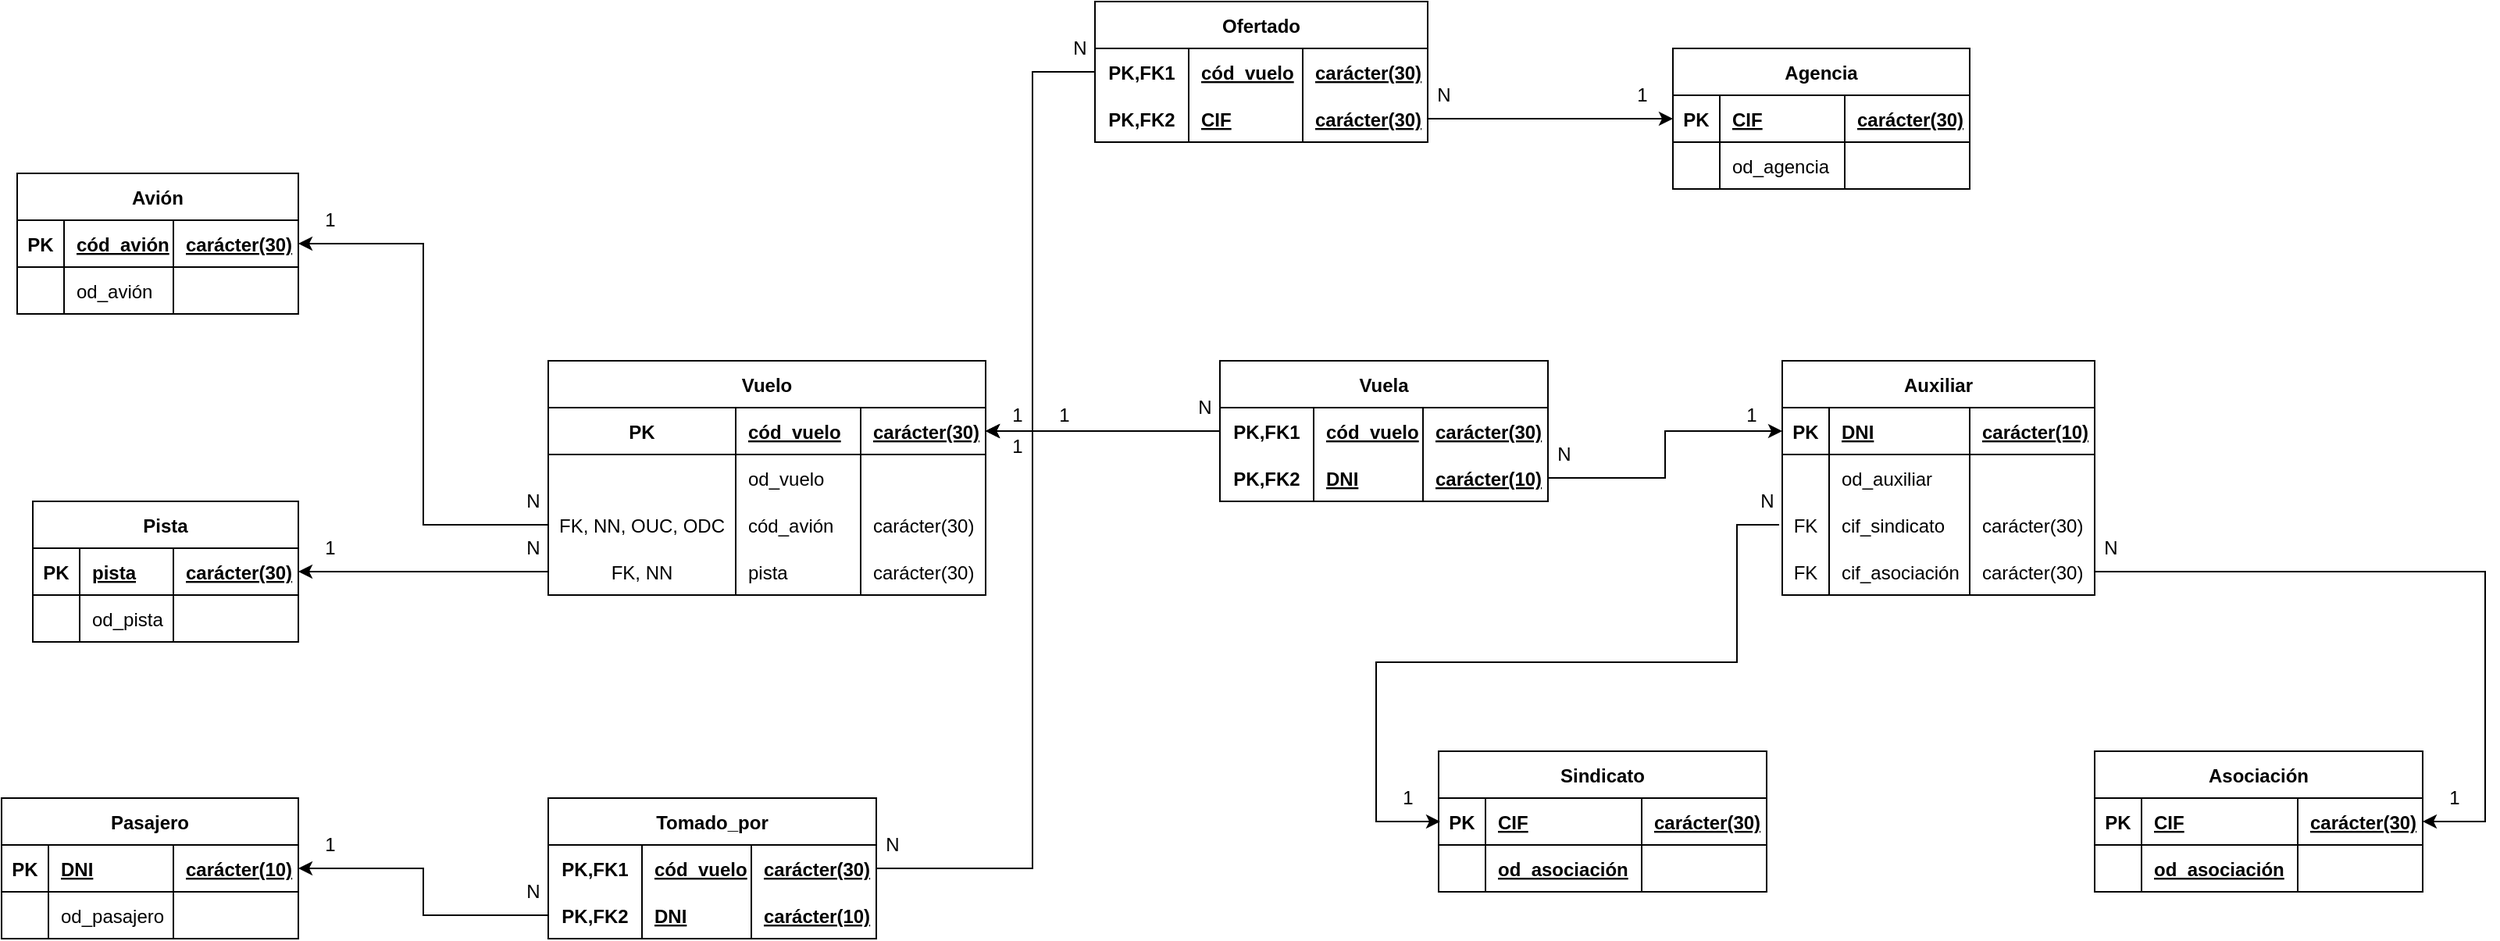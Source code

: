 <mxfile version="15.8.2" type="google"><diagram id="mIdc4ZyRN0fHb3eMArfM" name="Page-1"><mxGraphModel dx="2997" dy="2374" grid="1" gridSize="10" guides="1" tooltips="1" connect="1" arrows="1" fold="1" page="1" pageScale="1" pageWidth="827" pageHeight="1169" math="0" shadow="0"><root><mxCell id="0"/><mxCell id="1" parent="0"/><mxCell id="EIk-ehqDTiEbXfezY43J-1" value="Vuelo" style="shape=table;startSize=30;container=1;collapsible=1;childLayout=tableLayout;fixedRows=1;rowLines=0;fontStyle=1;align=center;resizeLast=1;" vertex="1" parent="1"><mxGeometry x="280" y="200" width="280" height="150" as="geometry"/></mxCell><mxCell id="EIk-ehqDTiEbXfezY43J-2" value="" style="shape=partialRectangle;collapsible=0;dropTarget=0;pointerEvents=0;fillColor=none;top=0;left=0;bottom=1;right=0;points=[[0,0.5],[1,0.5]];portConstraint=eastwest;" vertex="1" parent="EIk-ehqDTiEbXfezY43J-1"><mxGeometry y="30" width="280" height="30" as="geometry"/></mxCell><mxCell id="EIk-ehqDTiEbXfezY43J-3" value="PK" style="shape=partialRectangle;connectable=0;fillColor=none;top=0;left=0;bottom=0;right=0;fontStyle=1;overflow=hidden;" vertex="1" parent="EIk-ehqDTiEbXfezY43J-2"><mxGeometry width="120" height="30" as="geometry"><mxRectangle width="120" height="30" as="alternateBounds"/></mxGeometry></mxCell><mxCell id="EIk-ehqDTiEbXfezY43J-4" value="cód_vuelo" style="shape=partialRectangle;connectable=0;fillColor=none;top=0;left=0;bottom=0;right=0;align=left;spacingLeft=6;fontStyle=5;overflow=hidden;" vertex="1" parent="EIk-ehqDTiEbXfezY43J-2"><mxGeometry x="120" width="80" height="30" as="geometry"><mxRectangle width="80" height="30" as="alternateBounds"/></mxGeometry></mxCell><mxCell id="EIk-ehqDTiEbXfezY43J-14" value="carácter(30)" style="shape=partialRectangle;connectable=0;fillColor=none;top=0;left=0;bottom=0;right=0;align=left;spacingLeft=6;fontStyle=5;overflow=hidden;" vertex="1" parent="EIk-ehqDTiEbXfezY43J-2"><mxGeometry x="200" width="80" height="30" as="geometry"><mxRectangle width="80" height="30" as="alternateBounds"/></mxGeometry></mxCell><mxCell id="EIk-ehqDTiEbXfezY43J-221" style="shape=partialRectangle;collapsible=0;dropTarget=0;pointerEvents=0;fillColor=none;top=0;left=0;bottom=0;right=0;points=[[0,0.5],[1,0.5]];portConstraint=eastwest;" vertex="1" parent="EIk-ehqDTiEbXfezY43J-1"><mxGeometry y="60" width="280" height="30" as="geometry"/></mxCell><mxCell id="EIk-ehqDTiEbXfezY43J-222" style="shape=partialRectangle;connectable=0;fillColor=none;top=0;left=0;bottom=0;right=0;editable=1;overflow=hidden;" vertex="1" parent="EIk-ehqDTiEbXfezY43J-221"><mxGeometry width="120" height="30" as="geometry"><mxRectangle width="120" height="30" as="alternateBounds"/></mxGeometry></mxCell><mxCell id="EIk-ehqDTiEbXfezY43J-223" value="od_vuelo" style="shape=partialRectangle;connectable=0;fillColor=none;top=0;left=0;bottom=0;right=0;align=left;spacingLeft=6;overflow=hidden;" vertex="1" parent="EIk-ehqDTiEbXfezY43J-221"><mxGeometry x="120" width="80" height="30" as="geometry"><mxRectangle width="80" height="30" as="alternateBounds"/></mxGeometry></mxCell><mxCell id="EIk-ehqDTiEbXfezY43J-224" style="shape=partialRectangle;connectable=0;fillColor=none;top=0;left=0;bottom=0;right=0;align=left;spacingLeft=6;overflow=hidden;" vertex="1" parent="EIk-ehqDTiEbXfezY43J-221"><mxGeometry x="200" width="80" height="30" as="geometry"><mxRectangle width="80" height="30" as="alternateBounds"/></mxGeometry></mxCell><mxCell id="EIk-ehqDTiEbXfezY43J-5" value="" style="shape=partialRectangle;collapsible=0;dropTarget=0;pointerEvents=0;fillColor=none;top=0;left=0;bottom=0;right=0;points=[[0,0.5],[1,0.5]];portConstraint=eastwest;" vertex="1" parent="EIk-ehqDTiEbXfezY43J-1"><mxGeometry y="90" width="280" height="30" as="geometry"/></mxCell><mxCell id="EIk-ehqDTiEbXfezY43J-6" value="FK, NN, OUC, ODC" style="shape=partialRectangle;connectable=0;fillColor=none;top=0;left=0;bottom=0;right=0;editable=1;overflow=hidden;" vertex="1" parent="EIk-ehqDTiEbXfezY43J-5"><mxGeometry width="120" height="30" as="geometry"><mxRectangle width="120" height="30" as="alternateBounds"/></mxGeometry></mxCell><mxCell id="EIk-ehqDTiEbXfezY43J-7" value="cód_avión" style="shape=partialRectangle;connectable=0;fillColor=none;top=0;left=0;bottom=0;right=0;align=left;spacingLeft=6;overflow=hidden;" vertex="1" parent="EIk-ehqDTiEbXfezY43J-5"><mxGeometry x="120" width="80" height="30" as="geometry"><mxRectangle width="80" height="30" as="alternateBounds"/></mxGeometry></mxCell><mxCell id="EIk-ehqDTiEbXfezY43J-15" value="carácter(30)" style="shape=partialRectangle;connectable=0;fillColor=none;top=0;left=0;bottom=0;right=0;align=left;spacingLeft=6;overflow=hidden;" vertex="1" parent="EIk-ehqDTiEbXfezY43J-5"><mxGeometry x="200" width="80" height="30" as="geometry"><mxRectangle width="80" height="30" as="alternateBounds"/></mxGeometry></mxCell><mxCell id="EIk-ehqDTiEbXfezY43J-8" value="" style="shape=partialRectangle;collapsible=0;dropTarget=0;pointerEvents=0;fillColor=none;top=0;left=0;bottom=0;right=0;points=[[0,0.5],[1,0.5]];portConstraint=eastwest;" vertex="1" parent="EIk-ehqDTiEbXfezY43J-1"><mxGeometry y="120" width="280" height="30" as="geometry"/></mxCell><mxCell id="EIk-ehqDTiEbXfezY43J-9" value="FK, NN" style="shape=partialRectangle;connectable=0;fillColor=none;top=0;left=0;bottom=0;right=0;editable=1;overflow=hidden;" vertex="1" parent="EIk-ehqDTiEbXfezY43J-8"><mxGeometry width="120" height="30" as="geometry"><mxRectangle width="120" height="30" as="alternateBounds"/></mxGeometry></mxCell><mxCell id="EIk-ehqDTiEbXfezY43J-10" value="pista" style="shape=partialRectangle;connectable=0;fillColor=none;top=0;left=0;bottom=0;right=0;align=left;spacingLeft=6;overflow=hidden;" vertex="1" parent="EIk-ehqDTiEbXfezY43J-8"><mxGeometry x="120" width="80" height="30" as="geometry"><mxRectangle width="80" height="30" as="alternateBounds"/></mxGeometry></mxCell><mxCell id="EIk-ehqDTiEbXfezY43J-16" value="carácter(30)" style="shape=partialRectangle;connectable=0;fillColor=none;top=0;left=0;bottom=0;right=0;align=left;spacingLeft=6;overflow=hidden;" vertex="1" parent="EIk-ehqDTiEbXfezY43J-8"><mxGeometry x="200" width="80" height="30" as="geometry"><mxRectangle width="80" height="30" as="alternateBounds"/></mxGeometry></mxCell><mxCell id="EIk-ehqDTiEbXfezY43J-18" value="Avión" style="shape=table;startSize=30;container=1;collapsible=1;childLayout=tableLayout;fixedRows=1;rowLines=0;fontStyle=1;align=center;resizeLast=1;" vertex="1" parent="1"><mxGeometry x="-60" y="80" width="180" height="90" as="geometry"/></mxCell><mxCell id="EIk-ehqDTiEbXfezY43J-19" value="" style="shape=partialRectangle;collapsible=0;dropTarget=0;pointerEvents=0;fillColor=none;top=0;left=0;bottom=1;right=0;points=[[0,0.5],[1,0.5]];portConstraint=eastwest;" vertex="1" parent="EIk-ehqDTiEbXfezY43J-18"><mxGeometry y="30" width="180" height="30" as="geometry"/></mxCell><mxCell id="EIk-ehqDTiEbXfezY43J-20" value="PK" style="shape=partialRectangle;connectable=0;fillColor=none;top=0;left=0;bottom=0;right=0;fontStyle=1;overflow=hidden;" vertex="1" parent="EIk-ehqDTiEbXfezY43J-19"><mxGeometry width="30" height="30" as="geometry"><mxRectangle width="30" height="30" as="alternateBounds"/></mxGeometry></mxCell><mxCell id="EIk-ehqDTiEbXfezY43J-21" value="cód_avión" style="shape=partialRectangle;connectable=0;fillColor=none;top=0;left=0;bottom=0;right=0;align=left;spacingLeft=6;fontStyle=5;overflow=hidden;" vertex="1" parent="EIk-ehqDTiEbXfezY43J-19"><mxGeometry x="30" width="70" height="30" as="geometry"><mxRectangle width="70" height="30" as="alternateBounds"/></mxGeometry></mxCell><mxCell id="EIk-ehqDTiEbXfezY43J-31" value="carácter(30)" style="shape=partialRectangle;connectable=0;fillColor=none;top=0;left=0;bottom=0;right=0;align=left;spacingLeft=6;fontStyle=5;overflow=hidden;" vertex="1" parent="EIk-ehqDTiEbXfezY43J-19"><mxGeometry x="100" width="80" height="30" as="geometry"><mxRectangle width="80" height="30" as="alternateBounds"/></mxGeometry></mxCell><mxCell id="EIk-ehqDTiEbXfezY43J-237" value="" style="shape=partialRectangle;collapsible=0;dropTarget=0;pointerEvents=0;fillColor=none;top=0;left=0;bottom=0;right=0;points=[[0,0.5],[1,0.5]];portConstraint=eastwest;" vertex="1" parent="EIk-ehqDTiEbXfezY43J-18"><mxGeometry y="60" width="180" height="30" as="geometry"/></mxCell><mxCell id="EIk-ehqDTiEbXfezY43J-238" value="" style="shape=partialRectangle;connectable=0;fillColor=none;top=0;left=0;bottom=0;right=0;fontStyle=0;overflow=hidden;" vertex="1" parent="EIk-ehqDTiEbXfezY43J-237"><mxGeometry width="30" height="30" as="geometry"><mxRectangle width="30" height="30" as="alternateBounds"/></mxGeometry></mxCell><mxCell id="EIk-ehqDTiEbXfezY43J-239" value="od_avión" style="shape=partialRectangle;connectable=0;fillColor=none;top=0;left=0;bottom=0;right=0;align=left;spacingLeft=6;fontStyle=0;overflow=hidden;" vertex="1" parent="EIk-ehqDTiEbXfezY43J-237"><mxGeometry x="30" width="70" height="30" as="geometry"><mxRectangle width="70" height="30" as="alternateBounds"/></mxGeometry></mxCell><mxCell id="EIk-ehqDTiEbXfezY43J-240" value="" style="shape=partialRectangle;connectable=0;fillColor=none;top=0;left=0;bottom=0;right=0;align=left;spacingLeft=6;fontStyle=0;overflow=hidden;" vertex="1" parent="EIk-ehqDTiEbXfezY43J-237"><mxGeometry x="100" width="80" height="30" as="geometry"><mxRectangle width="80" height="30" as="alternateBounds"/></mxGeometry></mxCell><mxCell id="EIk-ehqDTiEbXfezY43J-52" value="Pista" style="shape=table;startSize=30;container=1;collapsible=1;childLayout=tableLayout;fixedRows=1;rowLines=0;fontStyle=1;align=center;resizeLast=1;" vertex="1" parent="1"><mxGeometry x="-50" y="290" width="170" height="90" as="geometry"/></mxCell><mxCell id="EIk-ehqDTiEbXfezY43J-53" value="" style="shape=partialRectangle;collapsible=0;dropTarget=0;pointerEvents=0;fillColor=none;top=0;left=0;bottom=1;right=0;points=[[0,0.5],[1,0.5]];portConstraint=eastwest;" vertex="1" parent="EIk-ehqDTiEbXfezY43J-52"><mxGeometry y="30" width="170" height="30" as="geometry"/></mxCell><mxCell id="EIk-ehqDTiEbXfezY43J-54" value="PK" style="shape=partialRectangle;connectable=0;fillColor=none;top=0;left=0;bottom=0;right=0;fontStyle=1;overflow=hidden;" vertex="1" parent="EIk-ehqDTiEbXfezY43J-53"><mxGeometry width="30" height="30" as="geometry"><mxRectangle width="30" height="30" as="alternateBounds"/></mxGeometry></mxCell><mxCell id="EIk-ehqDTiEbXfezY43J-55" value="pista" style="shape=partialRectangle;connectable=0;fillColor=none;top=0;left=0;bottom=0;right=0;align=left;spacingLeft=6;fontStyle=5;overflow=hidden;" vertex="1" parent="EIk-ehqDTiEbXfezY43J-53"><mxGeometry x="30" width="60" height="30" as="geometry"><mxRectangle width="60" height="30" as="alternateBounds"/></mxGeometry></mxCell><mxCell id="EIk-ehqDTiEbXfezY43J-65" value="carácter(30)" style="shape=partialRectangle;connectable=0;fillColor=none;top=0;left=0;bottom=0;right=0;align=left;spacingLeft=6;fontStyle=5;overflow=hidden;" vertex="1" parent="EIk-ehqDTiEbXfezY43J-53"><mxGeometry x="90" width="80" height="30" as="geometry"><mxRectangle width="80" height="30" as="alternateBounds"/></mxGeometry></mxCell><mxCell id="EIk-ehqDTiEbXfezY43J-245" value="" style="shape=partialRectangle;collapsible=0;dropTarget=0;pointerEvents=0;fillColor=none;top=0;left=0;bottom=0;right=0;points=[[0,0.5],[1,0.5]];portConstraint=eastwest;" vertex="1" parent="EIk-ehqDTiEbXfezY43J-52"><mxGeometry y="60" width="170" height="30" as="geometry"/></mxCell><mxCell id="EIk-ehqDTiEbXfezY43J-246" value="" style="shape=partialRectangle;connectable=0;fillColor=none;top=0;left=0;bottom=0;right=0;editable=1;overflow=hidden;" vertex="1" parent="EIk-ehqDTiEbXfezY43J-245"><mxGeometry width="30" height="30" as="geometry"><mxRectangle width="30" height="30" as="alternateBounds"/></mxGeometry></mxCell><mxCell id="EIk-ehqDTiEbXfezY43J-247" value="od_pista" style="shape=partialRectangle;connectable=0;fillColor=none;top=0;left=0;bottom=0;right=0;align=left;spacingLeft=6;overflow=hidden;" vertex="1" parent="EIk-ehqDTiEbXfezY43J-245"><mxGeometry x="30" width="60" height="30" as="geometry"><mxRectangle width="60" height="30" as="alternateBounds"/></mxGeometry></mxCell><mxCell id="EIk-ehqDTiEbXfezY43J-248" value="" style="shape=partialRectangle;connectable=0;fillColor=none;top=0;left=0;bottom=0;right=0;align=left;spacingLeft=6;overflow=hidden;" vertex="1" parent="EIk-ehqDTiEbXfezY43J-245"><mxGeometry x="90" width="80" height="30" as="geometry"><mxRectangle width="80" height="30" as="alternateBounds"/></mxGeometry></mxCell><mxCell id="EIk-ehqDTiEbXfezY43J-69" value="Ofertado" style="shape=table;startSize=30;container=1;collapsible=1;childLayout=tableLayout;fixedRows=1;rowLines=0;fontStyle=1;align=center;resizeLast=1;" vertex="1" parent="1"><mxGeometry x="630" y="-30" width="213" height="90" as="geometry"/></mxCell><mxCell id="EIk-ehqDTiEbXfezY43J-70" value="" style="shape=partialRectangle;collapsible=0;dropTarget=0;pointerEvents=0;fillColor=none;top=0;left=0;bottom=0;right=0;points=[[0,0.5],[1,0.5]];portConstraint=eastwest;" vertex="1" parent="EIk-ehqDTiEbXfezY43J-69"><mxGeometry y="30" width="213" height="30" as="geometry"/></mxCell><mxCell id="EIk-ehqDTiEbXfezY43J-71" value="PK,FK1" style="shape=partialRectangle;connectable=0;fillColor=none;top=0;left=0;bottom=0;right=0;fontStyle=1;overflow=hidden;" vertex="1" parent="EIk-ehqDTiEbXfezY43J-70"><mxGeometry width="60" height="30" as="geometry"><mxRectangle width="60" height="30" as="alternateBounds"/></mxGeometry></mxCell><mxCell id="EIk-ehqDTiEbXfezY43J-72" value="cód_vuelo" style="shape=partialRectangle;connectable=0;fillColor=none;top=0;left=0;bottom=0;right=0;align=left;spacingLeft=6;fontStyle=5;overflow=hidden;" vertex="1" parent="EIk-ehqDTiEbXfezY43J-70"><mxGeometry x="60" width="73" height="30" as="geometry"><mxRectangle width="73" height="30" as="alternateBounds"/></mxGeometry></mxCell><mxCell id="EIk-ehqDTiEbXfezY43J-82" value="carácter(30)" style="shape=partialRectangle;connectable=0;fillColor=none;top=0;left=0;bottom=0;right=0;align=left;spacingLeft=6;fontStyle=5;overflow=hidden;" vertex="1" parent="EIk-ehqDTiEbXfezY43J-70"><mxGeometry x="133" width="80" height="30" as="geometry"><mxRectangle width="80" height="30" as="alternateBounds"/></mxGeometry></mxCell><mxCell id="EIk-ehqDTiEbXfezY43J-73" value="" style="shape=partialRectangle;collapsible=0;dropTarget=0;pointerEvents=0;fillColor=none;top=0;left=0;bottom=1;right=0;points=[[0,0.5],[1,0.5]];portConstraint=eastwest;" vertex="1" parent="EIk-ehqDTiEbXfezY43J-69"><mxGeometry y="60" width="213" height="30" as="geometry"/></mxCell><mxCell id="EIk-ehqDTiEbXfezY43J-74" value="PK,FK2" style="shape=partialRectangle;connectable=0;fillColor=none;top=0;left=0;bottom=0;right=0;fontStyle=1;overflow=hidden;" vertex="1" parent="EIk-ehqDTiEbXfezY43J-73"><mxGeometry width="60" height="30" as="geometry"><mxRectangle width="60" height="30" as="alternateBounds"/></mxGeometry></mxCell><mxCell id="EIk-ehqDTiEbXfezY43J-75" value="CIF" style="shape=partialRectangle;connectable=0;fillColor=none;top=0;left=0;bottom=0;right=0;align=left;spacingLeft=6;fontStyle=5;overflow=hidden;" vertex="1" parent="EIk-ehqDTiEbXfezY43J-73"><mxGeometry x="60" width="73" height="30" as="geometry"><mxRectangle width="73" height="30" as="alternateBounds"/></mxGeometry></mxCell><mxCell id="EIk-ehqDTiEbXfezY43J-83" value="carácter(30)" style="shape=partialRectangle;connectable=0;fillColor=none;top=0;left=0;bottom=0;right=0;align=left;spacingLeft=6;fontStyle=5;overflow=hidden;" vertex="1" parent="EIk-ehqDTiEbXfezY43J-73"><mxGeometry x="133" width="80" height="30" as="geometry"><mxRectangle width="80" height="30" as="alternateBounds"/></mxGeometry></mxCell><mxCell id="EIk-ehqDTiEbXfezY43J-86" value="Agencia" style="shape=table;startSize=30;container=1;collapsible=1;childLayout=tableLayout;fixedRows=1;rowLines=0;fontStyle=1;align=center;resizeLast=1;" vertex="1" parent="1"><mxGeometry x="1000" width="190" height="90" as="geometry"/></mxCell><mxCell id="EIk-ehqDTiEbXfezY43J-87" value="" style="shape=partialRectangle;collapsible=0;dropTarget=0;pointerEvents=0;fillColor=none;top=0;left=0;bottom=1;right=0;points=[[0,0.5],[1,0.5]];portConstraint=eastwest;" vertex="1" parent="EIk-ehqDTiEbXfezY43J-86"><mxGeometry y="30" width="190" height="30" as="geometry"/></mxCell><mxCell id="EIk-ehqDTiEbXfezY43J-88" value="PK" style="shape=partialRectangle;connectable=0;fillColor=none;top=0;left=0;bottom=0;right=0;fontStyle=1;overflow=hidden;" vertex="1" parent="EIk-ehqDTiEbXfezY43J-87"><mxGeometry width="30" height="30" as="geometry"><mxRectangle width="30" height="30" as="alternateBounds"/></mxGeometry></mxCell><mxCell id="EIk-ehqDTiEbXfezY43J-89" value="CIF" style="shape=partialRectangle;connectable=0;fillColor=none;top=0;left=0;bottom=0;right=0;align=left;spacingLeft=6;fontStyle=5;overflow=hidden;" vertex="1" parent="EIk-ehqDTiEbXfezY43J-87"><mxGeometry x="30" width="80" height="30" as="geometry"><mxRectangle width="80" height="30" as="alternateBounds"/></mxGeometry></mxCell><mxCell id="EIk-ehqDTiEbXfezY43J-99" value="carácter(30)" style="shape=partialRectangle;connectable=0;fillColor=none;top=0;left=0;bottom=0;right=0;align=left;spacingLeft=6;fontStyle=5;overflow=hidden;" vertex="1" parent="EIk-ehqDTiEbXfezY43J-87"><mxGeometry x="110" width="80" height="30" as="geometry"><mxRectangle width="80" height="30" as="alternateBounds"/></mxGeometry></mxCell><mxCell id="EIk-ehqDTiEbXfezY43J-249" value="" style="shape=partialRectangle;collapsible=0;dropTarget=0;pointerEvents=0;fillColor=none;top=0;left=0;bottom=0;right=0;points=[[0,0.5],[1,0.5]];portConstraint=eastwest;" vertex="1" parent="EIk-ehqDTiEbXfezY43J-86"><mxGeometry y="60" width="190" height="30" as="geometry"/></mxCell><mxCell id="EIk-ehqDTiEbXfezY43J-250" value="" style="shape=partialRectangle;connectable=0;fillColor=none;top=0;left=0;bottom=0;right=0;editable=1;overflow=hidden;" vertex="1" parent="EIk-ehqDTiEbXfezY43J-249"><mxGeometry width="30" height="30" as="geometry"><mxRectangle width="30" height="30" as="alternateBounds"/></mxGeometry></mxCell><mxCell id="EIk-ehqDTiEbXfezY43J-251" value="od_agencia" style="shape=partialRectangle;connectable=0;fillColor=none;top=0;left=0;bottom=0;right=0;align=left;spacingLeft=6;overflow=hidden;" vertex="1" parent="EIk-ehqDTiEbXfezY43J-249"><mxGeometry x="30" width="80" height="30" as="geometry"><mxRectangle width="80" height="30" as="alternateBounds"/></mxGeometry></mxCell><mxCell id="EIk-ehqDTiEbXfezY43J-252" value="" style="shape=partialRectangle;connectable=0;fillColor=none;top=0;left=0;bottom=0;right=0;align=left;spacingLeft=6;overflow=hidden;" vertex="1" parent="EIk-ehqDTiEbXfezY43J-249"><mxGeometry x="110" width="80" height="30" as="geometry"><mxRectangle width="80" height="30" as="alternateBounds"/></mxGeometry></mxCell><mxCell id="EIk-ehqDTiEbXfezY43J-103" value="Tomado_por" style="shape=table;startSize=30;container=1;collapsible=1;childLayout=tableLayout;fixedRows=1;rowLines=0;fontStyle=1;align=center;resizeLast=1;" vertex="1" parent="1"><mxGeometry x="280" y="480" width="210" height="90" as="geometry"/></mxCell><mxCell id="EIk-ehqDTiEbXfezY43J-104" value="" style="shape=partialRectangle;collapsible=0;dropTarget=0;pointerEvents=0;fillColor=none;top=0;left=0;bottom=0;right=0;points=[[0,0.5],[1,0.5]];portConstraint=eastwest;" vertex="1" parent="EIk-ehqDTiEbXfezY43J-103"><mxGeometry y="30" width="210" height="30" as="geometry"/></mxCell><mxCell id="EIk-ehqDTiEbXfezY43J-105" value="PK,FK1" style="shape=partialRectangle;connectable=0;fillColor=none;top=0;left=0;bottom=0;right=0;fontStyle=1;overflow=hidden;" vertex="1" parent="EIk-ehqDTiEbXfezY43J-104"><mxGeometry width="60" height="30" as="geometry"><mxRectangle width="60" height="30" as="alternateBounds"/></mxGeometry></mxCell><mxCell id="EIk-ehqDTiEbXfezY43J-106" value="cód_vuelo" style="shape=partialRectangle;connectable=0;fillColor=none;top=0;left=0;bottom=0;right=0;align=left;spacingLeft=6;fontStyle=5;overflow=hidden;" vertex="1" parent="EIk-ehqDTiEbXfezY43J-104"><mxGeometry x="60" width="70" height="30" as="geometry"><mxRectangle width="70" height="30" as="alternateBounds"/></mxGeometry></mxCell><mxCell id="EIk-ehqDTiEbXfezY43J-116" value="carácter(30)" style="shape=partialRectangle;connectable=0;fillColor=none;top=0;left=0;bottom=0;right=0;align=left;spacingLeft=6;fontStyle=5;overflow=hidden;" vertex="1" parent="EIk-ehqDTiEbXfezY43J-104"><mxGeometry x="130" width="80" height="30" as="geometry"><mxRectangle width="80" height="30" as="alternateBounds"/></mxGeometry></mxCell><mxCell id="EIk-ehqDTiEbXfezY43J-107" value="" style="shape=partialRectangle;collapsible=0;dropTarget=0;pointerEvents=0;fillColor=none;top=0;left=0;bottom=1;right=0;points=[[0,0.5],[1,0.5]];portConstraint=eastwest;" vertex="1" parent="EIk-ehqDTiEbXfezY43J-103"><mxGeometry y="60" width="210" height="30" as="geometry"/></mxCell><mxCell id="EIk-ehqDTiEbXfezY43J-108" value="PK,FK2" style="shape=partialRectangle;connectable=0;fillColor=none;top=0;left=0;bottom=0;right=0;fontStyle=1;overflow=hidden;" vertex="1" parent="EIk-ehqDTiEbXfezY43J-107"><mxGeometry width="60" height="30" as="geometry"><mxRectangle width="60" height="30" as="alternateBounds"/></mxGeometry></mxCell><mxCell id="EIk-ehqDTiEbXfezY43J-109" value="DNI" style="shape=partialRectangle;connectable=0;fillColor=none;top=0;left=0;bottom=0;right=0;align=left;spacingLeft=6;fontStyle=5;overflow=hidden;" vertex="1" parent="EIk-ehqDTiEbXfezY43J-107"><mxGeometry x="60" width="70" height="30" as="geometry"><mxRectangle width="70" height="30" as="alternateBounds"/></mxGeometry></mxCell><mxCell id="EIk-ehqDTiEbXfezY43J-117" value="carácter(10)" style="shape=partialRectangle;connectable=0;fillColor=none;top=0;left=0;bottom=0;right=0;align=left;spacingLeft=6;fontStyle=5;overflow=hidden;" vertex="1" parent="EIk-ehqDTiEbXfezY43J-107"><mxGeometry x="130" width="80" height="30" as="geometry"><mxRectangle width="80" height="30" as="alternateBounds"/></mxGeometry></mxCell><mxCell id="EIk-ehqDTiEbXfezY43J-120" value="Pasajero" style="shape=table;startSize=30;container=1;collapsible=1;childLayout=tableLayout;fixedRows=1;rowLines=0;fontStyle=1;align=center;resizeLast=1;" vertex="1" parent="1"><mxGeometry x="-70" y="480" width="190" height="90" as="geometry"/></mxCell><mxCell id="EIk-ehqDTiEbXfezY43J-121" value="" style="shape=partialRectangle;collapsible=0;dropTarget=0;pointerEvents=0;fillColor=none;top=0;left=0;bottom=1;right=0;points=[[0,0.5],[1,0.5]];portConstraint=eastwest;" vertex="1" parent="EIk-ehqDTiEbXfezY43J-120"><mxGeometry y="30" width="190" height="30" as="geometry"/></mxCell><mxCell id="EIk-ehqDTiEbXfezY43J-122" value="PK" style="shape=partialRectangle;connectable=0;fillColor=none;top=0;left=0;bottom=0;right=0;fontStyle=1;overflow=hidden;" vertex="1" parent="EIk-ehqDTiEbXfezY43J-121"><mxGeometry width="30" height="30" as="geometry"><mxRectangle width="30" height="30" as="alternateBounds"/></mxGeometry></mxCell><mxCell id="EIk-ehqDTiEbXfezY43J-123" value="DNI" style="shape=partialRectangle;connectable=0;fillColor=none;top=0;left=0;bottom=0;right=0;align=left;spacingLeft=6;fontStyle=5;overflow=hidden;" vertex="1" parent="EIk-ehqDTiEbXfezY43J-121"><mxGeometry x="30" width="80" height="30" as="geometry"><mxRectangle width="80" height="30" as="alternateBounds"/></mxGeometry></mxCell><mxCell id="EIk-ehqDTiEbXfezY43J-133" value="carácter(10)" style="shape=partialRectangle;connectable=0;fillColor=none;top=0;left=0;bottom=0;right=0;align=left;spacingLeft=6;fontStyle=5;overflow=hidden;" vertex="1" parent="EIk-ehqDTiEbXfezY43J-121"><mxGeometry x="110" width="80" height="30" as="geometry"><mxRectangle width="80" height="30" as="alternateBounds"/></mxGeometry></mxCell><mxCell id="EIk-ehqDTiEbXfezY43J-233" value="" style="shape=partialRectangle;collapsible=0;dropTarget=0;pointerEvents=0;fillColor=none;top=0;left=0;bottom=0;right=0;points=[[0,0.5],[1,0.5]];portConstraint=eastwest;" vertex="1" parent="EIk-ehqDTiEbXfezY43J-120"><mxGeometry y="60" width="190" height="30" as="geometry"/></mxCell><mxCell id="EIk-ehqDTiEbXfezY43J-234" value="" style="shape=partialRectangle;connectable=0;fillColor=none;top=0;left=0;bottom=0;right=0;editable=1;overflow=hidden;" vertex="1" parent="EIk-ehqDTiEbXfezY43J-233"><mxGeometry width="30" height="30" as="geometry"><mxRectangle width="30" height="30" as="alternateBounds"/></mxGeometry></mxCell><mxCell id="EIk-ehqDTiEbXfezY43J-235" value="od_pasajero" style="shape=partialRectangle;connectable=0;fillColor=none;top=0;left=0;bottom=0;right=0;align=left;spacingLeft=6;overflow=hidden;" vertex="1" parent="EIk-ehqDTiEbXfezY43J-233"><mxGeometry x="30" width="80" height="30" as="geometry"><mxRectangle width="80" height="30" as="alternateBounds"/></mxGeometry></mxCell><mxCell id="EIk-ehqDTiEbXfezY43J-236" value="" style="shape=partialRectangle;connectable=0;fillColor=none;top=0;left=0;bottom=0;right=0;align=left;spacingLeft=6;overflow=hidden;" vertex="1" parent="EIk-ehqDTiEbXfezY43J-233"><mxGeometry x="110" width="80" height="30" as="geometry"><mxRectangle width="80" height="30" as="alternateBounds"/></mxGeometry></mxCell><mxCell id="EIk-ehqDTiEbXfezY43J-137" value="Auxiliar" style="shape=table;startSize=30;container=1;collapsible=1;childLayout=tableLayout;fixedRows=1;rowLines=0;fontStyle=1;align=center;resizeLast=1;" vertex="1" parent="1"><mxGeometry x="1070" y="200" width="200" height="150" as="geometry"/></mxCell><mxCell id="EIk-ehqDTiEbXfezY43J-138" value="" style="shape=partialRectangle;collapsible=0;dropTarget=0;pointerEvents=0;fillColor=none;top=0;left=0;bottom=1;right=0;points=[[0,0.5],[1,0.5]];portConstraint=eastwest;" vertex="1" parent="EIk-ehqDTiEbXfezY43J-137"><mxGeometry y="30" width="200" height="30" as="geometry"/></mxCell><mxCell id="EIk-ehqDTiEbXfezY43J-139" value="PK" style="shape=partialRectangle;connectable=0;fillColor=none;top=0;left=0;bottom=0;right=0;fontStyle=1;overflow=hidden;" vertex="1" parent="EIk-ehqDTiEbXfezY43J-138"><mxGeometry width="30" height="30" as="geometry"><mxRectangle width="30" height="30" as="alternateBounds"/></mxGeometry></mxCell><mxCell id="EIk-ehqDTiEbXfezY43J-140" value="DNI" style="shape=partialRectangle;connectable=0;fillColor=none;top=0;left=0;bottom=0;right=0;align=left;spacingLeft=6;fontStyle=5;overflow=hidden;" vertex="1" parent="EIk-ehqDTiEbXfezY43J-138"><mxGeometry x="30" width="90" height="30" as="geometry"><mxRectangle width="90" height="30" as="alternateBounds"/></mxGeometry></mxCell><mxCell id="EIk-ehqDTiEbXfezY43J-150" value="carácter(10)" style="shape=partialRectangle;connectable=0;fillColor=none;top=0;left=0;bottom=0;right=0;align=left;spacingLeft=6;fontStyle=5;overflow=hidden;" vertex="1" parent="EIk-ehqDTiEbXfezY43J-138"><mxGeometry x="120" width="80" height="30" as="geometry"><mxRectangle width="80" height="30" as="alternateBounds"/></mxGeometry></mxCell><mxCell id="EIk-ehqDTiEbXfezY43J-209" style="shape=partialRectangle;collapsible=0;dropTarget=0;pointerEvents=0;fillColor=none;top=0;left=0;bottom=0;right=0;points=[[0,0.5],[1,0.5]];portConstraint=eastwest;" vertex="1" parent="EIk-ehqDTiEbXfezY43J-137"><mxGeometry y="60" width="200" height="30" as="geometry"/></mxCell><mxCell id="EIk-ehqDTiEbXfezY43J-210" style="shape=partialRectangle;connectable=0;fillColor=none;top=0;left=0;bottom=0;right=0;editable=1;overflow=hidden;" vertex="1" parent="EIk-ehqDTiEbXfezY43J-209"><mxGeometry width="30" height="30" as="geometry"><mxRectangle width="30" height="30" as="alternateBounds"/></mxGeometry></mxCell><mxCell id="EIk-ehqDTiEbXfezY43J-211" value="od_auxiliar" style="shape=partialRectangle;connectable=0;fillColor=none;top=0;left=0;bottom=0;right=0;align=left;spacingLeft=6;overflow=hidden;" vertex="1" parent="EIk-ehqDTiEbXfezY43J-209"><mxGeometry x="30" width="90" height="30" as="geometry"><mxRectangle width="90" height="30" as="alternateBounds"/></mxGeometry></mxCell><mxCell id="EIk-ehqDTiEbXfezY43J-212" style="shape=partialRectangle;connectable=0;fillColor=none;top=0;left=0;bottom=0;right=0;align=left;spacingLeft=6;overflow=hidden;" vertex="1" parent="EIk-ehqDTiEbXfezY43J-209"><mxGeometry x="120" width="80" height="30" as="geometry"><mxRectangle width="80" height="30" as="alternateBounds"/></mxGeometry></mxCell><mxCell id="EIk-ehqDTiEbXfezY43J-141" value="" style="shape=partialRectangle;collapsible=0;dropTarget=0;pointerEvents=0;fillColor=none;top=0;left=0;bottom=0;right=0;points=[[0,0.5],[1,0.5]];portConstraint=eastwest;" vertex="1" parent="EIk-ehqDTiEbXfezY43J-137"><mxGeometry y="90" width="200" height="30" as="geometry"/></mxCell><mxCell id="EIk-ehqDTiEbXfezY43J-142" value="FK" style="shape=partialRectangle;connectable=0;fillColor=none;top=0;left=0;bottom=0;right=0;editable=1;overflow=hidden;" vertex="1" parent="EIk-ehqDTiEbXfezY43J-141"><mxGeometry width="30" height="30" as="geometry"><mxRectangle width="30" height="30" as="alternateBounds"/></mxGeometry></mxCell><mxCell id="EIk-ehqDTiEbXfezY43J-143" value="cif_sindicato" style="shape=partialRectangle;connectable=0;fillColor=none;top=0;left=0;bottom=0;right=0;align=left;spacingLeft=6;overflow=hidden;" vertex="1" parent="EIk-ehqDTiEbXfezY43J-141"><mxGeometry x="30" width="90" height="30" as="geometry"><mxRectangle width="90" height="30" as="alternateBounds"/></mxGeometry></mxCell><mxCell id="EIk-ehqDTiEbXfezY43J-151" value="carácter(30)" style="shape=partialRectangle;connectable=0;fillColor=none;top=0;left=0;bottom=0;right=0;align=left;spacingLeft=6;overflow=hidden;" vertex="1" parent="EIk-ehqDTiEbXfezY43J-141"><mxGeometry x="120" width="80" height="30" as="geometry"><mxRectangle width="80" height="30" as="alternateBounds"/></mxGeometry></mxCell><mxCell id="EIk-ehqDTiEbXfezY43J-144" value="" style="shape=partialRectangle;collapsible=0;dropTarget=0;pointerEvents=0;fillColor=none;top=0;left=0;bottom=0;right=0;points=[[0,0.5],[1,0.5]];portConstraint=eastwest;" vertex="1" parent="EIk-ehqDTiEbXfezY43J-137"><mxGeometry y="120" width="200" height="30" as="geometry"/></mxCell><mxCell id="EIk-ehqDTiEbXfezY43J-145" value="FK" style="shape=partialRectangle;connectable=0;fillColor=none;top=0;left=0;bottom=0;right=0;editable=1;overflow=hidden;" vertex="1" parent="EIk-ehqDTiEbXfezY43J-144"><mxGeometry width="30" height="30" as="geometry"><mxRectangle width="30" height="30" as="alternateBounds"/></mxGeometry></mxCell><mxCell id="EIk-ehqDTiEbXfezY43J-146" value="cif_asociación" style="shape=partialRectangle;connectable=0;fillColor=none;top=0;left=0;bottom=0;right=0;align=left;spacingLeft=6;overflow=hidden;" vertex="1" parent="EIk-ehqDTiEbXfezY43J-144"><mxGeometry x="30" width="90" height="30" as="geometry"><mxRectangle width="90" height="30" as="alternateBounds"/></mxGeometry></mxCell><mxCell id="EIk-ehqDTiEbXfezY43J-152" value="carácter(30)" style="shape=partialRectangle;connectable=0;fillColor=none;top=0;left=0;bottom=0;right=0;align=left;spacingLeft=6;overflow=hidden;" vertex="1" parent="EIk-ehqDTiEbXfezY43J-144"><mxGeometry x="120" width="80" height="30" as="geometry"><mxRectangle width="80" height="30" as="alternateBounds"/></mxGeometry></mxCell><mxCell id="EIk-ehqDTiEbXfezY43J-271" style="edgeStyle=orthogonalEdgeStyle;rounded=0;orthogonalLoop=1;jettySize=auto;html=1;exitX=0;exitY=0.5;exitDx=0;exitDy=0;entryX=1;entryY=0.5;entryDx=0;entryDy=0;" edge="1" parent="1" source="EIk-ehqDTiEbXfezY43J-154" target="EIk-ehqDTiEbXfezY43J-2"><mxGeometry relative="1" as="geometry"/></mxCell><mxCell id="EIk-ehqDTiEbXfezY43J-154" value="Vuela" style="shape=table;startSize=30;container=1;collapsible=1;childLayout=tableLayout;fixedRows=1;rowLines=0;fontStyle=1;align=center;resizeLast=1;" vertex="1" parent="1"><mxGeometry x="710" y="200" width="210" height="90" as="geometry"/></mxCell><mxCell id="EIk-ehqDTiEbXfezY43J-155" value="" style="shape=partialRectangle;collapsible=0;dropTarget=0;pointerEvents=0;fillColor=none;top=0;left=0;bottom=0;right=0;points=[[0,0.5],[1,0.5]];portConstraint=eastwest;" vertex="1" parent="EIk-ehqDTiEbXfezY43J-154"><mxGeometry y="30" width="210" height="30" as="geometry"/></mxCell><mxCell id="EIk-ehqDTiEbXfezY43J-156" value="PK,FK1" style="shape=partialRectangle;connectable=0;fillColor=none;top=0;left=0;bottom=0;right=0;fontStyle=1;overflow=hidden;" vertex="1" parent="EIk-ehqDTiEbXfezY43J-155"><mxGeometry width="60" height="30" as="geometry"><mxRectangle width="60" height="30" as="alternateBounds"/></mxGeometry></mxCell><mxCell id="EIk-ehqDTiEbXfezY43J-157" value="cód_vuelo" style="shape=partialRectangle;connectable=0;fillColor=none;top=0;left=0;bottom=0;right=0;align=left;spacingLeft=6;fontStyle=5;overflow=hidden;" vertex="1" parent="EIk-ehqDTiEbXfezY43J-155"><mxGeometry x="60" width="70" height="30" as="geometry"><mxRectangle width="70" height="30" as="alternateBounds"/></mxGeometry></mxCell><mxCell id="EIk-ehqDTiEbXfezY43J-167" value="carácter(30)" style="shape=partialRectangle;connectable=0;fillColor=none;top=0;left=0;bottom=0;right=0;align=left;spacingLeft=6;fontStyle=5;overflow=hidden;" vertex="1" parent="EIk-ehqDTiEbXfezY43J-155"><mxGeometry x="130" width="80" height="30" as="geometry"><mxRectangle width="80" height="30" as="alternateBounds"/></mxGeometry></mxCell><mxCell id="EIk-ehqDTiEbXfezY43J-158" value="" style="shape=partialRectangle;collapsible=0;dropTarget=0;pointerEvents=0;fillColor=none;top=0;left=0;bottom=1;right=0;points=[[0,0.5],[1,0.5]];portConstraint=eastwest;" vertex="1" parent="EIk-ehqDTiEbXfezY43J-154"><mxGeometry y="60" width="210" height="30" as="geometry"/></mxCell><mxCell id="EIk-ehqDTiEbXfezY43J-159" value="PK,FK2" style="shape=partialRectangle;connectable=0;fillColor=none;top=0;left=0;bottom=0;right=0;fontStyle=1;overflow=hidden;" vertex="1" parent="EIk-ehqDTiEbXfezY43J-158"><mxGeometry width="60" height="30" as="geometry"><mxRectangle width="60" height="30" as="alternateBounds"/></mxGeometry></mxCell><mxCell id="EIk-ehqDTiEbXfezY43J-160" value="DNI" style="shape=partialRectangle;connectable=0;fillColor=none;top=0;left=0;bottom=0;right=0;align=left;spacingLeft=6;fontStyle=5;overflow=hidden;" vertex="1" parent="EIk-ehqDTiEbXfezY43J-158"><mxGeometry x="60" width="70" height="30" as="geometry"><mxRectangle width="70" height="30" as="alternateBounds"/></mxGeometry></mxCell><mxCell id="EIk-ehqDTiEbXfezY43J-168" value="carácter(10)" style="shape=partialRectangle;connectable=0;fillColor=none;top=0;left=0;bottom=0;right=0;align=left;spacingLeft=6;fontStyle=5;overflow=hidden;" vertex="1" parent="EIk-ehqDTiEbXfezY43J-158"><mxGeometry x="130" width="80" height="30" as="geometry"><mxRectangle width="80" height="30" as="alternateBounds"/></mxGeometry></mxCell><mxCell id="EIk-ehqDTiEbXfezY43J-171" value="Sindicato" style="shape=table;startSize=30;container=1;collapsible=1;childLayout=tableLayout;fixedRows=1;rowLines=0;fontStyle=1;align=center;resizeLast=1;" vertex="1" parent="1"><mxGeometry x="850" y="450" width="210" height="90" as="geometry"/></mxCell><mxCell id="EIk-ehqDTiEbXfezY43J-172" value="" style="shape=partialRectangle;collapsible=0;dropTarget=0;pointerEvents=0;fillColor=none;top=0;left=0;bottom=1;right=0;points=[[0,0.5],[1,0.5]];portConstraint=eastwest;" vertex="1" parent="EIk-ehqDTiEbXfezY43J-171"><mxGeometry y="30" width="210" height="30" as="geometry"/></mxCell><mxCell id="EIk-ehqDTiEbXfezY43J-173" value="PK" style="shape=partialRectangle;connectable=0;fillColor=none;top=0;left=0;bottom=0;right=0;fontStyle=1;overflow=hidden;" vertex="1" parent="EIk-ehqDTiEbXfezY43J-172"><mxGeometry width="30" height="30" as="geometry"><mxRectangle width="30" height="30" as="alternateBounds"/></mxGeometry></mxCell><mxCell id="EIk-ehqDTiEbXfezY43J-174" value="CIF" style="shape=partialRectangle;connectable=0;fillColor=none;top=0;left=0;bottom=0;right=0;align=left;spacingLeft=6;fontStyle=5;overflow=hidden;" vertex="1" parent="EIk-ehqDTiEbXfezY43J-172"><mxGeometry x="30" width="100" height="30" as="geometry"><mxRectangle width="100" height="30" as="alternateBounds"/></mxGeometry></mxCell><mxCell id="EIk-ehqDTiEbXfezY43J-184" value="carácter(30)" style="shape=partialRectangle;connectable=0;fillColor=none;top=0;left=0;bottom=0;right=0;align=left;spacingLeft=6;fontStyle=5;overflow=hidden;" vertex="1" parent="EIk-ehqDTiEbXfezY43J-172"><mxGeometry x="130" width="80" height="30" as="geometry"><mxRectangle width="80" height="30" as="alternateBounds"/></mxGeometry></mxCell><mxCell id="EIk-ehqDTiEbXfezY43J-205" style="shape=partialRectangle;collapsible=0;dropTarget=0;pointerEvents=0;fillColor=none;top=0;left=0;bottom=1;right=0;points=[[0,0.5],[1,0.5]];portConstraint=eastwest;" vertex="1" parent="EIk-ehqDTiEbXfezY43J-171"><mxGeometry y="60" width="210" height="30" as="geometry"/></mxCell><mxCell id="EIk-ehqDTiEbXfezY43J-206" style="shape=partialRectangle;connectable=0;fillColor=none;top=0;left=0;bottom=0;right=0;fontStyle=1;overflow=hidden;" vertex="1" parent="EIk-ehqDTiEbXfezY43J-205"><mxGeometry width="30" height="30" as="geometry"><mxRectangle width="30" height="30" as="alternateBounds"/></mxGeometry></mxCell><mxCell id="EIk-ehqDTiEbXfezY43J-207" value="od_asociación" style="shape=partialRectangle;connectable=0;fillColor=none;top=0;left=0;bottom=0;right=0;align=left;spacingLeft=6;fontStyle=5;overflow=hidden;" vertex="1" parent="EIk-ehqDTiEbXfezY43J-205"><mxGeometry x="30" width="100" height="30" as="geometry"><mxRectangle width="100" height="30" as="alternateBounds"/></mxGeometry></mxCell><mxCell id="EIk-ehqDTiEbXfezY43J-208" style="shape=partialRectangle;connectable=0;fillColor=none;top=0;left=0;bottom=0;right=0;align=left;spacingLeft=6;fontStyle=5;overflow=hidden;" vertex="1" parent="EIk-ehqDTiEbXfezY43J-205"><mxGeometry x="130" width="80" height="30" as="geometry"><mxRectangle width="80" height="30" as="alternateBounds"/></mxGeometry></mxCell><mxCell id="EIk-ehqDTiEbXfezY43J-188" value="Asociación" style="shape=table;startSize=30;container=1;collapsible=1;childLayout=tableLayout;fixedRows=1;rowLines=0;fontStyle=1;align=center;resizeLast=1;" vertex="1" parent="1"><mxGeometry x="1270" y="450" width="210" height="90" as="geometry"/></mxCell><mxCell id="EIk-ehqDTiEbXfezY43J-189" value="" style="shape=partialRectangle;collapsible=0;dropTarget=0;pointerEvents=0;fillColor=none;top=0;left=0;bottom=1;right=0;points=[[0,0.5],[1,0.5]];portConstraint=eastwest;" vertex="1" parent="EIk-ehqDTiEbXfezY43J-188"><mxGeometry y="30" width="210" height="30" as="geometry"/></mxCell><mxCell id="EIk-ehqDTiEbXfezY43J-190" value="PK" style="shape=partialRectangle;connectable=0;fillColor=none;top=0;left=0;bottom=0;right=0;fontStyle=1;overflow=hidden;" vertex="1" parent="EIk-ehqDTiEbXfezY43J-189"><mxGeometry width="30" height="30" as="geometry"><mxRectangle width="30" height="30" as="alternateBounds"/></mxGeometry></mxCell><mxCell id="EIk-ehqDTiEbXfezY43J-191" value="CIF" style="shape=partialRectangle;connectable=0;fillColor=none;top=0;left=0;bottom=0;right=0;align=left;spacingLeft=6;fontStyle=5;overflow=hidden;" vertex="1" parent="EIk-ehqDTiEbXfezY43J-189"><mxGeometry x="30" width="100" height="30" as="geometry"><mxRectangle width="100" height="30" as="alternateBounds"/></mxGeometry></mxCell><mxCell id="EIk-ehqDTiEbXfezY43J-192" value="carácter(30)" style="shape=partialRectangle;connectable=0;fillColor=none;top=0;left=0;bottom=0;right=0;align=left;spacingLeft=6;fontStyle=5;overflow=hidden;" vertex="1" parent="EIk-ehqDTiEbXfezY43J-189"><mxGeometry x="130" width="80" height="30" as="geometry"><mxRectangle width="80" height="30" as="alternateBounds"/></mxGeometry></mxCell><mxCell id="EIk-ehqDTiEbXfezY43J-213" style="shape=partialRectangle;collapsible=0;dropTarget=0;pointerEvents=0;fillColor=none;top=0;left=0;bottom=1;right=0;points=[[0,0.5],[1,0.5]];portConstraint=eastwest;" vertex="1" parent="EIk-ehqDTiEbXfezY43J-188"><mxGeometry y="60" width="210" height="30" as="geometry"/></mxCell><mxCell id="EIk-ehqDTiEbXfezY43J-214" style="shape=partialRectangle;connectable=0;fillColor=none;top=0;left=0;bottom=0;right=0;fontStyle=1;overflow=hidden;" vertex="1" parent="EIk-ehqDTiEbXfezY43J-213"><mxGeometry width="30" height="30" as="geometry"><mxRectangle width="30" height="30" as="alternateBounds"/></mxGeometry></mxCell><mxCell id="EIk-ehqDTiEbXfezY43J-215" value="od_asociación" style="shape=partialRectangle;connectable=0;fillColor=none;top=0;left=0;bottom=0;right=0;align=left;spacingLeft=6;fontStyle=5;overflow=hidden;" vertex="1" parent="EIk-ehqDTiEbXfezY43J-213"><mxGeometry x="30" width="100" height="30" as="geometry"><mxRectangle width="100" height="30" as="alternateBounds"/></mxGeometry></mxCell><mxCell id="EIk-ehqDTiEbXfezY43J-216" style="shape=partialRectangle;connectable=0;fillColor=none;top=0;left=0;bottom=0;right=0;align=left;spacingLeft=6;fontStyle=5;overflow=hidden;" vertex="1" parent="EIk-ehqDTiEbXfezY43J-213"><mxGeometry x="130" width="80" height="30" as="geometry"><mxRectangle width="80" height="30" as="alternateBounds"/></mxGeometry></mxCell><mxCell id="EIk-ehqDTiEbXfezY43J-253" style="edgeStyle=orthogonalEdgeStyle;rounded=0;orthogonalLoop=1;jettySize=auto;html=1;exitX=0;exitY=0.5;exitDx=0;exitDy=0;entryX=1;entryY=0.5;entryDx=0;entryDy=0;" edge="1" parent="1" source="EIk-ehqDTiEbXfezY43J-70" target="EIk-ehqDTiEbXfezY43J-2"><mxGeometry relative="1" as="geometry"><Array as="points"><mxPoint x="590" y="15"/><mxPoint x="590" y="245"/></Array></mxGeometry></mxCell><mxCell id="EIk-ehqDTiEbXfezY43J-254" style="edgeStyle=orthogonalEdgeStyle;rounded=0;orthogonalLoop=1;jettySize=auto;html=1;exitX=1;exitY=0.5;exitDx=0;exitDy=0;entryX=0;entryY=0.5;entryDx=0;entryDy=0;" edge="1" parent="1" source="EIk-ehqDTiEbXfezY43J-73" target="EIk-ehqDTiEbXfezY43J-87"><mxGeometry relative="1" as="geometry"/></mxCell><mxCell id="EIk-ehqDTiEbXfezY43J-255" value="1" style="text;html=1;align=center;verticalAlign=middle;resizable=0;points=[];autosize=1;strokeColor=none;fillColor=none;" vertex="1" parent="1"><mxGeometry x="570" y="225" width="20" height="20" as="geometry"/></mxCell><mxCell id="EIk-ehqDTiEbXfezY43J-256" value="N" style="text;html=1;align=center;verticalAlign=middle;resizable=0;points=[];autosize=1;strokeColor=none;fillColor=none;" vertex="1" parent="1"><mxGeometry x="610" y="-10" width="20" height="20" as="geometry"/></mxCell><mxCell id="EIk-ehqDTiEbXfezY43J-257" value="N" style="text;html=1;align=center;verticalAlign=middle;resizable=0;points=[];autosize=1;strokeColor=none;fillColor=none;" vertex="1" parent="1"><mxGeometry x="843" y="20" width="20" height="20" as="geometry"/></mxCell><mxCell id="EIk-ehqDTiEbXfezY43J-258" value="1" style="text;html=1;align=center;verticalAlign=middle;resizable=0;points=[];autosize=1;strokeColor=none;fillColor=none;" vertex="1" parent="1"><mxGeometry x="970" y="20" width="20" height="20" as="geometry"/></mxCell><mxCell id="EIk-ehqDTiEbXfezY43J-260" style="edgeStyle=orthogonalEdgeStyle;rounded=0;orthogonalLoop=1;jettySize=auto;html=1;exitX=0;exitY=0.5;exitDx=0;exitDy=0;entryX=1;entryY=0.5;entryDx=0;entryDy=0;" edge="1" parent="1" source="EIk-ehqDTiEbXfezY43J-5" target="EIk-ehqDTiEbXfezY43J-19"><mxGeometry relative="1" as="geometry"/></mxCell><mxCell id="EIk-ehqDTiEbXfezY43J-261" value="N" style="text;html=1;align=center;verticalAlign=middle;resizable=0;points=[];autosize=1;strokeColor=none;fillColor=none;" vertex="1" parent="1"><mxGeometry x="260" y="280" width="20" height="20" as="geometry"/></mxCell><mxCell id="EIk-ehqDTiEbXfezY43J-262" value="1" style="text;html=1;align=center;verticalAlign=middle;resizable=0;points=[];autosize=1;strokeColor=none;fillColor=none;" vertex="1" parent="1"><mxGeometry x="130" y="100" width="20" height="20" as="geometry"/></mxCell><mxCell id="EIk-ehqDTiEbXfezY43J-263" style="edgeStyle=orthogonalEdgeStyle;rounded=0;orthogonalLoop=1;jettySize=auto;html=1;exitX=0;exitY=0.5;exitDx=0;exitDy=0;entryX=1;entryY=0.5;entryDx=0;entryDy=0;" edge="1" parent="1" source="EIk-ehqDTiEbXfezY43J-8" target="EIk-ehqDTiEbXfezY43J-53"><mxGeometry relative="1" as="geometry"/></mxCell><mxCell id="EIk-ehqDTiEbXfezY43J-264" value="N" style="text;html=1;align=center;verticalAlign=middle;resizable=0;points=[];autosize=1;strokeColor=none;fillColor=none;" vertex="1" parent="1"><mxGeometry x="260" y="310" width="20" height="20" as="geometry"/></mxCell><mxCell id="EIk-ehqDTiEbXfezY43J-265" value="1" style="text;html=1;align=center;verticalAlign=middle;resizable=0;points=[];autosize=1;strokeColor=none;fillColor=none;" vertex="1" parent="1"><mxGeometry x="130" y="310" width="20" height="20" as="geometry"/></mxCell><mxCell id="EIk-ehqDTiEbXfezY43J-266" style="edgeStyle=orthogonalEdgeStyle;rounded=0;orthogonalLoop=1;jettySize=auto;html=1;exitX=1;exitY=0.5;exitDx=0;exitDy=0;entryX=1;entryY=0.5;entryDx=0;entryDy=0;" edge="1" parent="1" source="EIk-ehqDTiEbXfezY43J-104" target="EIk-ehqDTiEbXfezY43J-2"><mxGeometry relative="1" as="geometry"><Array as="points"><mxPoint x="590" y="525"/><mxPoint x="590" y="245"/></Array></mxGeometry></mxCell><mxCell id="EIk-ehqDTiEbXfezY43J-267" value="N" style="text;html=1;align=center;verticalAlign=middle;resizable=0;points=[];autosize=1;strokeColor=none;fillColor=none;" vertex="1" parent="1"><mxGeometry x="490" y="500" width="20" height="20" as="geometry"/></mxCell><mxCell id="EIk-ehqDTiEbXfezY43J-268" style="edgeStyle=orthogonalEdgeStyle;rounded=0;orthogonalLoop=1;jettySize=auto;html=1;exitX=0;exitY=0.5;exitDx=0;exitDy=0;entryX=1;entryY=0.5;entryDx=0;entryDy=0;" edge="1" parent="1" source="EIk-ehqDTiEbXfezY43J-107" target="EIk-ehqDTiEbXfezY43J-121"><mxGeometry relative="1" as="geometry"/></mxCell><mxCell id="EIk-ehqDTiEbXfezY43J-269" value="1" style="text;html=1;align=center;verticalAlign=middle;resizable=0;points=[];autosize=1;strokeColor=none;fillColor=none;" vertex="1" parent="1"><mxGeometry x="130" y="500" width="20" height="20" as="geometry"/></mxCell><mxCell id="EIk-ehqDTiEbXfezY43J-270" value="N" style="text;html=1;align=center;verticalAlign=middle;resizable=0;points=[];autosize=1;strokeColor=none;fillColor=none;" vertex="1" parent="1"><mxGeometry x="260" y="530" width="20" height="20" as="geometry"/></mxCell><mxCell id="EIk-ehqDTiEbXfezY43J-272" value="N" style="text;html=1;align=center;verticalAlign=middle;resizable=0;points=[];autosize=1;strokeColor=none;fillColor=none;" vertex="1" parent="1"><mxGeometry x="690" y="220" width="20" height="20" as="geometry"/></mxCell><mxCell id="EIk-ehqDTiEbXfezY43J-273" value="1" style="text;html=1;align=center;verticalAlign=middle;resizable=0;points=[];autosize=1;strokeColor=none;fillColor=none;" vertex="1" parent="1"><mxGeometry x="570" y="245" width="20" height="20" as="geometry"/></mxCell><mxCell id="EIk-ehqDTiEbXfezY43J-274" value="1" style="text;html=1;align=center;verticalAlign=middle;resizable=0;points=[];autosize=1;strokeColor=none;fillColor=none;" vertex="1" parent="1"><mxGeometry x="600" y="225" width="20" height="20" as="geometry"/></mxCell><mxCell id="EIk-ehqDTiEbXfezY43J-275" style="edgeStyle=orthogonalEdgeStyle;rounded=0;orthogonalLoop=1;jettySize=auto;html=1;exitX=1;exitY=0.5;exitDx=0;exitDy=0;entryX=0;entryY=0.5;entryDx=0;entryDy=0;" edge="1" parent="1" source="EIk-ehqDTiEbXfezY43J-158" target="EIk-ehqDTiEbXfezY43J-138"><mxGeometry relative="1" as="geometry"/></mxCell><mxCell id="EIk-ehqDTiEbXfezY43J-276" value="1" style="text;html=1;align=center;verticalAlign=middle;resizable=0;points=[];autosize=1;strokeColor=none;fillColor=none;" vertex="1" parent="1"><mxGeometry x="1040" y="225" width="20" height="20" as="geometry"/></mxCell><mxCell id="EIk-ehqDTiEbXfezY43J-277" value="N" style="text;html=1;align=center;verticalAlign=middle;resizable=0;points=[];autosize=1;strokeColor=none;fillColor=none;" vertex="1" parent="1"><mxGeometry x="920" y="250" width="20" height="20" as="geometry"/></mxCell><mxCell id="EIk-ehqDTiEbXfezY43J-278" style="edgeStyle=orthogonalEdgeStyle;rounded=0;orthogonalLoop=1;jettySize=auto;html=1;entryX=0;entryY=0.5;entryDx=0;entryDy=0;" edge="1" parent="1"><mxGeometry relative="1" as="geometry"><mxPoint x="851" y="495" as="targetPoint"/><mxPoint x="1068" y="305" as="sourcePoint"/><Array as="points"><mxPoint x="1041" y="305"/><mxPoint x="1041" y="393"/><mxPoint x="810" y="393"/><mxPoint x="810" y="495"/></Array></mxGeometry></mxCell><mxCell id="EIk-ehqDTiEbXfezY43J-279" style="edgeStyle=orthogonalEdgeStyle;rounded=0;orthogonalLoop=1;jettySize=auto;html=1;exitX=1;exitY=0.5;exitDx=0;exitDy=0;entryX=1;entryY=0.5;entryDx=0;entryDy=0;" edge="1" parent="1" source="EIk-ehqDTiEbXfezY43J-144" target="EIk-ehqDTiEbXfezY43J-189"><mxGeometry relative="1" as="geometry"><Array as="points"><mxPoint x="1520" y="335"/><mxPoint x="1520" y="495"/></Array></mxGeometry></mxCell><mxCell id="EIk-ehqDTiEbXfezY43J-280" value="N" style="text;html=1;align=center;verticalAlign=middle;resizable=0;points=[];autosize=1;strokeColor=none;fillColor=none;" vertex="1" parent="1"><mxGeometry x="1050" y="280" width="20" height="20" as="geometry"/></mxCell><mxCell id="EIk-ehqDTiEbXfezY43J-281" value="1" style="text;html=1;align=center;verticalAlign=middle;resizable=0;points=[];autosize=1;strokeColor=none;fillColor=none;" vertex="1" parent="1"><mxGeometry x="820" y="470" width="20" height="20" as="geometry"/></mxCell><mxCell id="EIk-ehqDTiEbXfezY43J-282" value="N" style="text;html=1;align=center;verticalAlign=middle;resizable=0;points=[];autosize=1;strokeColor=none;fillColor=none;" vertex="1" parent="1"><mxGeometry x="1270" y="310" width="20" height="20" as="geometry"/></mxCell><mxCell id="EIk-ehqDTiEbXfezY43J-283" value="1" style="text;html=1;align=center;verticalAlign=middle;resizable=0;points=[];autosize=1;strokeColor=none;fillColor=none;" vertex="1" parent="1"><mxGeometry x="1490" y="470" width="20" height="20" as="geometry"/></mxCell></root></mxGraphModel></diagram></mxfile>